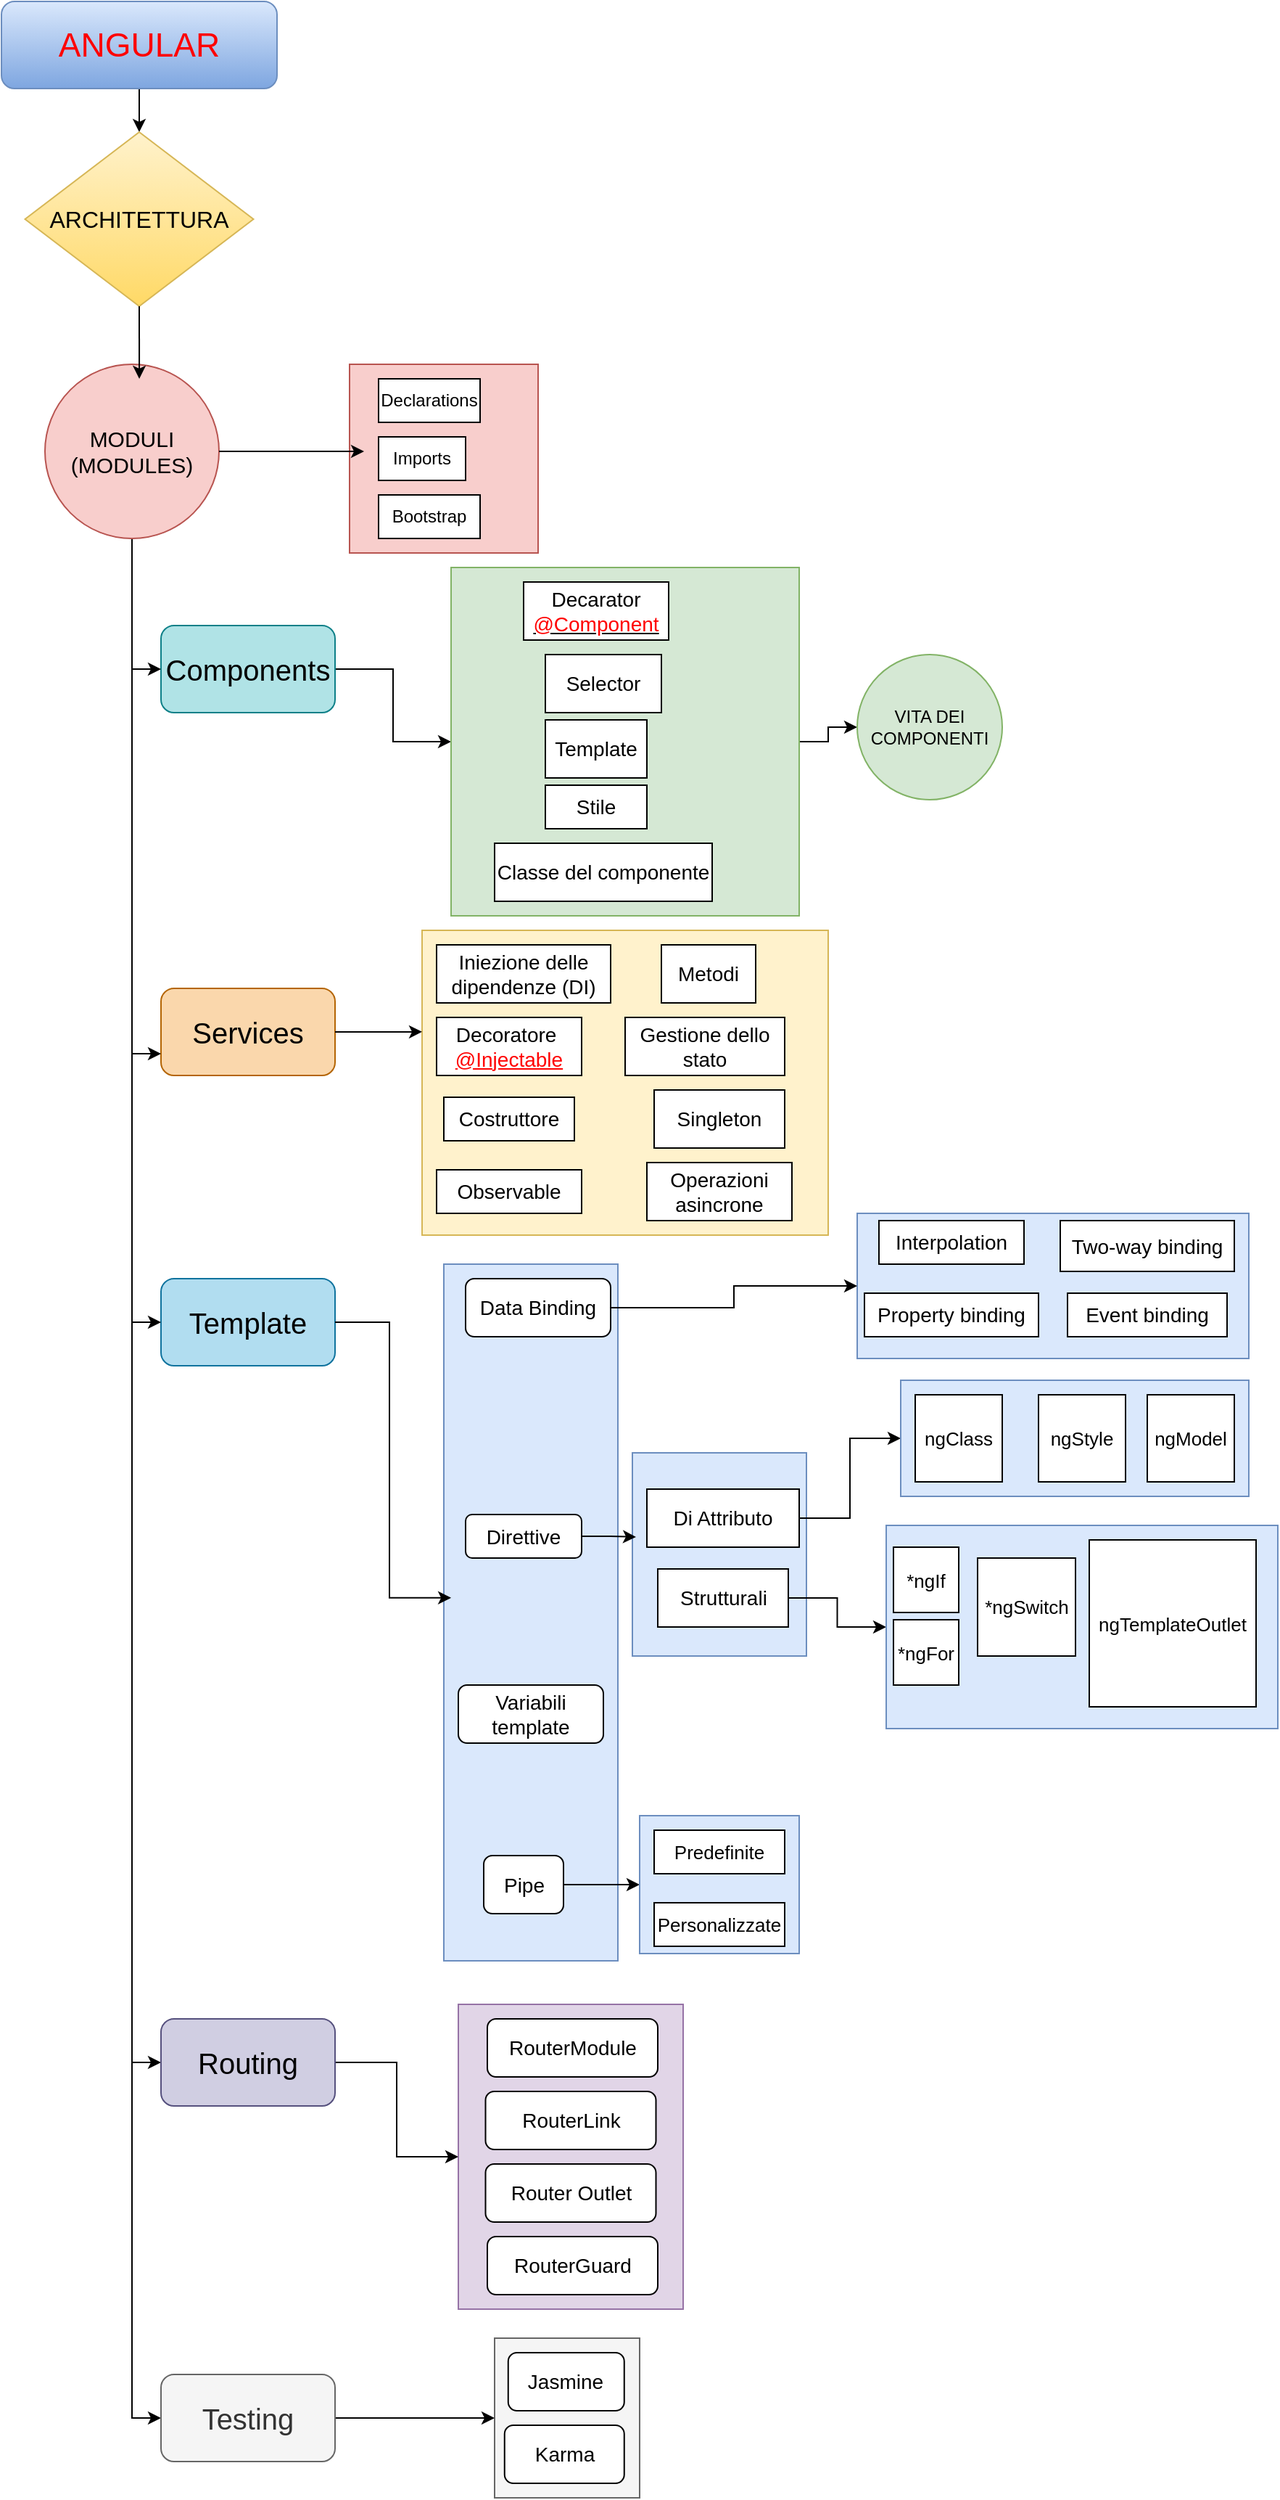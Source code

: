 <mxfile version="26.2.2">
  <diagram name="Page-1" id="Wd6JTCEPmahRTUbheuK-">
    <mxGraphModel dx="1108" dy="762" grid="1" gridSize="10" guides="1" tooltips="1" connect="1" arrows="1" fold="1" page="1" pageScale="1" pageWidth="850" pageHeight="1100" math="0" shadow="0">
      <root>
        <mxCell id="0" />
        <mxCell id="1" parent="0" />
        <mxCell id="MoDvO6KGh-lfzYRNYf0C-13" value="" style="rounded=0;whiteSpace=wrap;html=1;fillColor=#f5f5f5;fontColor=#333333;strokeColor=#666666;" vertex="1" parent="1">
          <mxGeometry x="450" y="1650" width="100" height="110" as="geometry" />
        </mxCell>
        <mxCell id="MoDvO6KGh-lfzYRNYf0C-7" value="" style="rounded=0;whiteSpace=wrap;html=1;fillColor=#e1d5e7;strokeColor=#9673a6;" vertex="1" parent="1">
          <mxGeometry x="425" y="1420" width="155" height="210" as="geometry" />
        </mxCell>
        <mxCell id="bTw6xIEKdrZEimkPICVx-129" value="" style="rounded=0;whiteSpace=wrap;html=1;fillColor=#dae8fc;strokeColor=#6c8ebf;" parent="1" vertex="1">
          <mxGeometry x="415" y="910" width="120" height="480" as="geometry" />
        </mxCell>
        <mxCell id="bTw6xIEKdrZEimkPICVx-107" style="edgeStyle=orthogonalEdgeStyle;rounded=0;orthogonalLoop=1;jettySize=auto;html=1;entryX=0.5;entryY=0;entryDx=0;entryDy=0;" parent="1" source="bTw6xIEKdrZEimkPICVx-3" target="bTw6xIEKdrZEimkPICVx-103" edge="1">
          <mxGeometry relative="1" as="geometry" />
        </mxCell>
        <mxCell id="bTw6xIEKdrZEimkPICVx-3" value="&lt;font style=&quot;font-size: 23px; color: rgb(255, 0, 0);&quot;&gt;ANGULAR&lt;/font&gt;" style="rounded=1;whiteSpace=wrap;html=1;fillColor=#dae8fc;gradientColor=#7ea6e0;strokeColor=#6c8ebf;" parent="1" vertex="1">
          <mxGeometry x="110" y="40" width="190" height="60" as="geometry" />
        </mxCell>
        <mxCell id="bTw6xIEKdrZEimkPICVx-34" value="" style="whiteSpace=wrap;html=1;aspect=fixed;fillColor=#f8cecc;strokeColor=#b85450;" parent="1" vertex="1">
          <mxGeometry x="350" y="290" width="130" height="130" as="geometry" />
        </mxCell>
        <mxCell id="bTw6xIEKdrZEimkPICVx-29" value="Declarations" style="rounded=0;whiteSpace=wrap;html=1;" parent="1" vertex="1">
          <mxGeometry x="370" y="300" width="70" height="30" as="geometry" />
        </mxCell>
        <mxCell id="bTw6xIEKdrZEimkPICVx-30" value="Imports" style="whiteSpace=wrap;html=1;" parent="1" vertex="1">
          <mxGeometry x="370" y="340" width="60" height="30" as="geometry" />
        </mxCell>
        <mxCell id="bTw6xIEKdrZEimkPICVx-31" value="Bootstrap" style="whiteSpace=wrap;html=1;" parent="1" vertex="1">
          <mxGeometry x="370" y="380" width="70" height="30" as="geometry" />
        </mxCell>
        <mxCell id="bTw6xIEKdrZEimkPICVx-132" style="edgeStyle=orthogonalEdgeStyle;rounded=0;orthogonalLoop=1;jettySize=auto;html=1;exitX=1;exitY=0.5;exitDx=0;exitDy=0;entryX=0;entryY=0.5;entryDx=0;entryDy=0;" parent="1" source="bTw6xIEKdrZEimkPICVx-36" target="bTw6xIEKdrZEimkPICVx-46" edge="1">
          <mxGeometry relative="1" as="geometry" />
        </mxCell>
        <mxCell id="bTw6xIEKdrZEimkPICVx-36" value="&lt;font style=&quot;font-size: 20px;&quot;&gt;Components&lt;/font&gt;" style="rounded=1;whiteSpace=wrap;html=1;fillColor=#b0e3e6;strokeColor=#0e8088;" parent="1" vertex="1">
          <mxGeometry x="220" y="470" width="120" height="60" as="geometry" />
        </mxCell>
        <mxCell id="bTw6xIEKdrZEimkPICVx-49" style="edgeStyle=orthogonalEdgeStyle;rounded=0;orthogonalLoop=1;jettySize=auto;html=1;exitX=1;exitY=0.5;exitDx=0;exitDy=0;" parent="1" source="bTw6xIEKdrZEimkPICVx-46" target="bTw6xIEKdrZEimkPICVx-48" edge="1">
          <mxGeometry relative="1" as="geometry" />
        </mxCell>
        <mxCell id="bTw6xIEKdrZEimkPICVx-46" value="" style="whiteSpace=wrap;html=1;aspect=fixed;fillColor=#d5e8d4;strokeColor=#82b366;" parent="1" vertex="1">
          <mxGeometry x="420" y="430" width="240" height="240" as="geometry" />
        </mxCell>
        <mxCell id="bTw6xIEKdrZEimkPICVx-40" value="&lt;font style=&quot;font-size: 14px;&quot;&gt;Decarator &lt;u style=&quot;&quot;&gt;&lt;font style=&quot;color: rgb(255, 0, 0);&quot;&gt;@Component&lt;/font&gt;&lt;/u&gt;&lt;/font&gt;" style="whiteSpace=wrap;html=1;" parent="1" vertex="1">
          <mxGeometry x="470" y="440" width="100" height="40" as="geometry" />
        </mxCell>
        <mxCell id="bTw6xIEKdrZEimkPICVx-42" value="&lt;font style=&quot;font-size: 14px;&quot;&gt;Selector&lt;/font&gt;" style="whiteSpace=wrap;html=1;" parent="1" vertex="1">
          <mxGeometry x="485" y="490" width="80" height="40" as="geometry" />
        </mxCell>
        <mxCell id="bTw6xIEKdrZEimkPICVx-43" value="&lt;font style=&quot;font-size: 14px;&quot;&gt;Template&lt;/font&gt;" style="whiteSpace=wrap;html=1;" parent="1" vertex="1">
          <mxGeometry x="485" y="535" width="70" height="40" as="geometry" />
        </mxCell>
        <mxCell id="bTw6xIEKdrZEimkPICVx-44" value="&lt;font style=&quot;font-size: 14px;&quot;&gt;Stile&lt;/font&gt;" style="whiteSpace=wrap;html=1;" parent="1" vertex="1">
          <mxGeometry x="485" y="580" width="70" height="30" as="geometry" />
        </mxCell>
        <mxCell id="bTw6xIEKdrZEimkPICVx-45" value="&lt;font style=&quot;font-size: 14px;&quot;&gt;Classe del componente&lt;/font&gt;" style="whiteSpace=wrap;html=1;" parent="1" vertex="1">
          <mxGeometry x="450" y="620" width="150" height="40" as="geometry" />
        </mxCell>
        <mxCell id="bTw6xIEKdrZEimkPICVx-48" value="VITA DEI COMPONENTI" style="ellipse;whiteSpace=wrap;html=1;fillColor=#d5e8d4;strokeColor=#82b366;" parent="1" vertex="1">
          <mxGeometry x="700" y="490" width="100" height="100" as="geometry" />
        </mxCell>
        <mxCell id="bTw6xIEKdrZEimkPICVx-51" value="&lt;font style=&quot;font-size: 20px;&quot;&gt;Services&lt;/font&gt;" style="rounded=1;whiteSpace=wrap;html=1;fillColor=#fad7ac;strokeColor=#b46504;" parent="1" vertex="1">
          <mxGeometry x="220" y="720" width="120" height="60" as="geometry" />
        </mxCell>
        <mxCell id="bTw6xIEKdrZEimkPICVx-63" value="" style="rounded=0;whiteSpace=wrap;html=1;fillColor=#fff2cc;strokeColor=#d6b656;" parent="1" vertex="1">
          <mxGeometry x="400" y="680" width="280" height="210" as="geometry" />
        </mxCell>
        <mxCell id="bTw6xIEKdrZEimkPICVx-53" value="&lt;font style=&quot;font-size: 14px;&quot;&gt;Iniezione delle dipendenze (DI)&lt;/font&gt;" style="whiteSpace=wrap;html=1;" parent="1" vertex="1">
          <mxGeometry x="410" y="690" width="120" height="40" as="geometry" />
        </mxCell>
        <mxCell id="bTw6xIEKdrZEimkPICVx-54" value="&lt;font style=&quot;font-size: 14px;&quot;&gt;Decoratore&amp;nbsp;&lt;/font&gt;&lt;div&gt;&lt;font style=&quot;font-size: 14px; color: rgb(255, 0, 0);&quot;&gt;&lt;u&gt;@Injectable&lt;/u&gt;&lt;/font&gt;&lt;/div&gt;" style="whiteSpace=wrap;html=1;" parent="1" vertex="1">
          <mxGeometry x="410" y="740" width="100" height="40" as="geometry" />
        </mxCell>
        <mxCell id="bTw6xIEKdrZEimkPICVx-56" value="&lt;font style=&quot;font-size: 14px;&quot;&gt;Costruttore&lt;/font&gt;" style="whiteSpace=wrap;html=1;" parent="1" vertex="1">
          <mxGeometry x="415" y="795" width="90" height="30" as="geometry" />
        </mxCell>
        <mxCell id="bTw6xIEKdrZEimkPICVx-57" value="&lt;font style=&quot;font-size: 14px;&quot;&gt;Observable&lt;/font&gt;" style="whiteSpace=wrap;html=1;" parent="1" vertex="1">
          <mxGeometry x="410" y="845" width="100" height="30" as="geometry" />
        </mxCell>
        <mxCell id="bTw6xIEKdrZEimkPICVx-58" value="&lt;font style=&quot;font-size: 14px;&quot;&gt;Metodi&lt;/font&gt;" style="whiteSpace=wrap;html=1;" parent="1" vertex="1">
          <mxGeometry x="565" y="690" width="65" height="40" as="geometry" />
        </mxCell>
        <mxCell id="bTw6xIEKdrZEimkPICVx-59" value="&lt;font style=&quot;font-size: 14px;&quot;&gt;Gestione dello stato&lt;/font&gt;" style="whiteSpace=wrap;html=1;" parent="1" vertex="1">
          <mxGeometry x="540" y="740" width="110" height="40" as="geometry" />
        </mxCell>
        <mxCell id="bTw6xIEKdrZEimkPICVx-60" value="&lt;font style=&quot;font-size: 14px;&quot;&gt;Singleton&lt;/font&gt;" style="whiteSpace=wrap;html=1;" parent="1" vertex="1">
          <mxGeometry x="560" y="790" width="90" height="40" as="geometry" />
        </mxCell>
        <mxCell id="bTw6xIEKdrZEimkPICVx-61" value="&lt;font style=&quot;font-size: 14px;&quot;&gt;Operazioni asincrone&lt;/font&gt;" style="whiteSpace=wrap;html=1;" parent="1" vertex="1">
          <mxGeometry x="555" y="840" width="100" height="40" as="geometry" />
        </mxCell>
        <mxCell id="bTw6xIEKdrZEimkPICVx-66" style="edgeStyle=orthogonalEdgeStyle;rounded=0;orthogonalLoop=1;jettySize=auto;html=1;exitX=1;exitY=0.5;exitDx=0;exitDy=0;entryX=0;entryY=0.333;entryDx=0;entryDy=0;entryPerimeter=0;" parent="1" source="bTw6xIEKdrZEimkPICVx-51" target="bTw6xIEKdrZEimkPICVx-63" edge="1">
          <mxGeometry relative="1" as="geometry" />
        </mxCell>
        <mxCell id="bTw6xIEKdrZEimkPICVx-67" value="&lt;font style=&quot;font-size: 20px;&quot;&gt;Template&lt;/font&gt;" style="rounded=1;whiteSpace=wrap;html=1;fillColor=#b1ddf0;strokeColor=#10739e;" parent="1" vertex="1">
          <mxGeometry x="220" y="920" width="120" height="60" as="geometry" />
        </mxCell>
        <mxCell id="bTw6xIEKdrZEimkPICVx-77" value="" style="rounded=0;whiteSpace=wrap;html=1;fillColor=#dae8fc;strokeColor=#6c8ebf;" parent="1" vertex="1">
          <mxGeometry x="700" y="875" width="270" height="100" as="geometry" />
        </mxCell>
        <mxCell id="bTw6xIEKdrZEimkPICVx-73" value="&lt;font style=&quot;font-size: 14px;&quot;&gt;Interpolation&lt;/font&gt;" style="whiteSpace=wrap;html=1;" parent="1" vertex="1">
          <mxGeometry x="715" y="880" width="100" height="30" as="geometry" />
        </mxCell>
        <mxCell id="bTw6xIEKdrZEimkPICVx-74" value="&lt;font style=&quot;font-size: 14px;&quot;&gt;Property binding&lt;/font&gt;" style="whiteSpace=wrap;html=1;" parent="1" vertex="1">
          <mxGeometry x="705" y="930" width="120" height="30" as="geometry" />
        </mxCell>
        <mxCell id="bTw6xIEKdrZEimkPICVx-75" value="&lt;font style=&quot;font-size: 14px;&quot;&gt;Event binding&lt;/font&gt;" style="whiteSpace=wrap;html=1;" parent="1" vertex="1">
          <mxGeometry x="845" y="930" width="110" height="30" as="geometry" />
        </mxCell>
        <mxCell id="bTw6xIEKdrZEimkPICVx-76" value="&lt;font style=&quot;font-size: 14px;&quot;&gt;Two-way binding&lt;/font&gt;" style="whiteSpace=wrap;html=1;" parent="1" vertex="1">
          <mxGeometry x="840" y="880" width="120" height="35" as="geometry" />
        </mxCell>
        <mxCell id="bTw6xIEKdrZEimkPICVx-81" value="" style="rounded=0;whiteSpace=wrap;html=1;fillColor=#dae8fc;strokeColor=#6c8ebf;" parent="1" vertex="1">
          <mxGeometry x="545" y="1040" width="120" height="140" as="geometry" />
        </mxCell>
        <mxCell id="bTw6xIEKdrZEimkPICVx-90" style="edgeStyle=orthogonalEdgeStyle;rounded=0;orthogonalLoop=1;jettySize=auto;html=1;exitX=1;exitY=0.5;exitDx=0;exitDy=0;entryX=0;entryY=0.5;entryDx=0;entryDy=0;" parent="1" source="bTw6xIEKdrZEimkPICVx-79" target="bTw6xIEKdrZEimkPICVx-89" edge="1">
          <mxGeometry relative="1" as="geometry" />
        </mxCell>
        <mxCell id="bTw6xIEKdrZEimkPICVx-79" value="&lt;font style=&quot;font-size: 14px;&quot;&gt;Di Attributo&lt;/font&gt;" style="whiteSpace=wrap;html=1;" parent="1" vertex="1">
          <mxGeometry x="555" y="1065" width="105" height="40" as="geometry" />
        </mxCell>
        <mxCell id="bTw6xIEKdrZEimkPICVx-97" style="edgeStyle=orthogonalEdgeStyle;rounded=0;orthogonalLoop=1;jettySize=auto;html=1;exitX=1;exitY=0.5;exitDx=0;exitDy=0;entryX=0;entryY=0.5;entryDx=0;entryDy=0;" parent="1" source="bTw6xIEKdrZEimkPICVx-80" target="bTw6xIEKdrZEimkPICVx-96" edge="1">
          <mxGeometry relative="1" as="geometry" />
        </mxCell>
        <mxCell id="bTw6xIEKdrZEimkPICVx-80" value="&lt;font style=&quot;font-size: 14px;&quot;&gt;Strutturali&lt;/font&gt;" style="whiteSpace=wrap;html=1;" parent="1" vertex="1">
          <mxGeometry x="562.5" y="1120" width="90" height="40" as="geometry" />
        </mxCell>
        <mxCell id="bTw6xIEKdrZEimkPICVx-89" value="" style="rounded=0;whiteSpace=wrap;html=1;fillColor=#dae8fc;strokeColor=#6c8ebf;" parent="1" vertex="1">
          <mxGeometry x="730" y="990" width="240" height="80" as="geometry" />
        </mxCell>
        <mxCell id="bTw6xIEKdrZEimkPICVx-85" value="&lt;font style=&quot;font-size: 13px;&quot;&gt;ngClass&lt;/font&gt;" style="whiteSpace=wrap;html=1;aspect=fixed;" parent="1" vertex="1">
          <mxGeometry x="740" y="1000" width="60" height="60" as="geometry" />
        </mxCell>
        <mxCell id="bTw6xIEKdrZEimkPICVx-87" value="&lt;font style=&quot;font-size: 13px;&quot;&gt;ngStyle&lt;/font&gt;" style="whiteSpace=wrap;html=1;aspect=fixed;" parent="1" vertex="1">
          <mxGeometry x="825" y="1000" width="60" height="60" as="geometry" />
        </mxCell>
        <mxCell id="bTw6xIEKdrZEimkPICVx-88" value="&lt;font style=&quot;font-size: 13px;&quot;&gt;ngModel&lt;/font&gt;" style="whiteSpace=wrap;html=1;aspect=fixed;" parent="1" vertex="1">
          <mxGeometry x="900" y="1000" width="60" height="60" as="geometry" />
        </mxCell>
        <mxCell id="bTw6xIEKdrZEimkPICVx-96" value="" style="rounded=0;whiteSpace=wrap;html=1;fillColor=#dae8fc;strokeColor=#6c8ebf;" parent="1" vertex="1">
          <mxGeometry x="720" y="1090" width="270" height="140" as="geometry" />
        </mxCell>
        <mxCell id="bTw6xIEKdrZEimkPICVx-91" value="&lt;font style=&quot;font-size: 13px;&quot;&gt;*ngIf&lt;/font&gt;" style="whiteSpace=wrap;html=1;aspect=fixed;" parent="1" vertex="1">
          <mxGeometry x="725" y="1105" width="45" height="45" as="geometry" />
        </mxCell>
        <mxCell id="bTw6xIEKdrZEimkPICVx-92" value="&lt;font style=&quot;font-size: 13px;&quot;&gt;*ngFor&lt;/font&gt;" style="whiteSpace=wrap;html=1;aspect=fixed;" parent="1" vertex="1">
          <mxGeometry x="725" y="1155" width="45" height="45" as="geometry" />
        </mxCell>
        <mxCell id="bTw6xIEKdrZEimkPICVx-93" value="&lt;font style=&quot;font-size: 13px;&quot;&gt;*ngSwitch&lt;/font&gt;" style="whiteSpace=wrap;html=1;aspect=fixed;" parent="1" vertex="1">
          <mxGeometry x="783" y="1112.5" width="67.5" height="67.5" as="geometry" />
        </mxCell>
        <mxCell id="bTw6xIEKdrZEimkPICVx-95" value="&lt;span style=&quot;font-size: 13px;&quot;&gt;ngTemplateOutlet&lt;/span&gt;" style="whiteSpace=wrap;html=1;aspect=fixed;" parent="1" vertex="1">
          <mxGeometry x="860" y="1100" width="115" height="115" as="geometry" />
        </mxCell>
        <mxCell id="bTw6xIEKdrZEimkPICVx-100" style="edgeStyle=orthogonalEdgeStyle;rounded=0;orthogonalLoop=1;jettySize=auto;html=1;exitX=1;exitY=0.5;exitDx=0;exitDy=0;entryX=0;entryY=0.5;entryDx=0;entryDy=0;" parent="1" source="bTw6xIEKdrZEimkPICVx-99" target="bTw6xIEKdrZEimkPICVx-77" edge="1">
          <mxGeometry relative="1" as="geometry" />
        </mxCell>
        <mxCell id="bTw6xIEKdrZEimkPICVx-99" value="&lt;font style=&quot;font-size: 14px;&quot;&gt;Data Binding&lt;/font&gt;" style="rounded=1;whiteSpace=wrap;html=1;" parent="1" vertex="1">
          <mxGeometry x="430" y="920" width="100" height="40" as="geometry" />
        </mxCell>
        <mxCell id="bTw6xIEKdrZEimkPICVx-101" value="&lt;font style=&quot;font-size: 14px;&quot;&gt;Direttive&lt;/font&gt;" style="rounded=1;whiteSpace=wrap;html=1;" parent="1" vertex="1">
          <mxGeometry x="430" y="1082.5" width="80" height="30" as="geometry" />
        </mxCell>
        <mxCell id="bTw6xIEKdrZEimkPICVx-102" style="edgeStyle=orthogonalEdgeStyle;rounded=0;orthogonalLoop=1;jettySize=auto;html=1;entryX=0.021;entryY=0.414;entryDx=0;entryDy=0;entryPerimeter=0;" parent="1" source="bTw6xIEKdrZEimkPICVx-101" target="bTw6xIEKdrZEimkPICVx-81" edge="1">
          <mxGeometry relative="1" as="geometry" />
        </mxCell>
        <mxCell id="bTw6xIEKdrZEimkPICVx-103" value="&lt;font style=&quot;font-size: 16px;&quot;&gt;ARCHITETTURA&lt;/font&gt;" style="rhombus;whiteSpace=wrap;html=1;fillColor=#fff2cc;gradientColor=#ffd966;strokeColor=#d6b656;" parent="1" vertex="1">
          <mxGeometry x="126.25" y="130" width="157.5" height="120" as="geometry" />
        </mxCell>
        <mxCell id="bTw6xIEKdrZEimkPICVx-112" style="edgeStyle=orthogonalEdgeStyle;rounded=0;orthogonalLoop=1;jettySize=auto;html=1;exitX=0.5;exitY=1;exitDx=0;exitDy=0;entryX=0;entryY=0.5;entryDx=0;entryDy=0;" parent="1" source="bTw6xIEKdrZEimkPICVx-106" target="bTw6xIEKdrZEimkPICVx-36" edge="1">
          <mxGeometry relative="1" as="geometry">
            <Array as="points">
              <mxPoint x="200" y="500" />
            </Array>
          </mxGeometry>
        </mxCell>
        <mxCell id="bTw6xIEKdrZEimkPICVx-113" style="edgeStyle=orthogonalEdgeStyle;rounded=0;orthogonalLoop=1;jettySize=auto;html=1;entryX=0;entryY=0.75;entryDx=0;entryDy=0;" parent="1" source="bTw6xIEKdrZEimkPICVx-106" target="bTw6xIEKdrZEimkPICVx-51" edge="1">
          <mxGeometry relative="1" as="geometry" />
        </mxCell>
        <mxCell id="bTw6xIEKdrZEimkPICVx-114" style="edgeStyle=orthogonalEdgeStyle;rounded=0;orthogonalLoop=1;jettySize=auto;html=1;exitX=0.5;exitY=1;exitDx=0;exitDy=0;entryX=0;entryY=0.5;entryDx=0;entryDy=0;" parent="1" source="bTw6xIEKdrZEimkPICVx-106" target="bTw6xIEKdrZEimkPICVx-67" edge="1">
          <mxGeometry relative="1" as="geometry" />
        </mxCell>
        <mxCell id="bTw6xIEKdrZEimkPICVx-134" style="edgeStyle=orthogonalEdgeStyle;rounded=0;orthogonalLoop=1;jettySize=auto;html=1;exitX=0.5;exitY=1;exitDx=0;exitDy=0;entryX=0;entryY=0.5;entryDx=0;entryDy=0;" parent="1" source="bTw6xIEKdrZEimkPICVx-106" target="bTw6xIEKdrZEimkPICVx-133" edge="1">
          <mxGeometry relative="1" as="geometry" />
        </mxCell>
        <mxCell id="MoDvO6KGh-lfzYRNYf0C-10" style="edgeStyle=orthogonalEdgeStyle;rounded=0;orthogonalLoop=1;jettySize=auto;html=1;exitX=0.5;exitY=1;exitDx=0;exitDy=0;entryX=0;entryY=0.5;entryDx=0;entryDy=0;" edge="1" parent="1" source="bTw6xIEKdrZEimkPICVx-106" target="MoDvO6KGh-lfzYRNYf0C-9">
          <mxGeometry relative="1" as="geometry" />
        </mxCell>
        <mxCell id="bTw6xIEKdrZEimkPICVx-106" value="&lt;font style=&quot;font-size: 15px;&quot;&gt;MODULI&lt;/font&gt;&lt;div&gt;&lt;font style=&quot;font-size: 15px;&quot;&gt;(MODULES)&lt;/font&gt;&lt;/div&gt;" style="ellipse;whiteSpace=wrap;html=1;aspect=fixed;fillColor=#f8cecc;strokeColor=#b85450;" parent="1" vertex="1">
          <mxGeometry x="140" y="290" width="120" height="120" as="geometry" />
        </mxCell>
        <mxCell id="bTw6xIEKdrZEimkPICVx-109" style="edgeStyle=orthogonalEdgeStyle;rounded=0;orthogonalLoop=1;jettySize=auto;html=1;exitX=0.5;exitY=1;exitDx=0;exitDy=0;entryX=0.542;entryY=0.083;entryDx=0;entryDy=0;entryPerimeter=0;" parent="1" source="bTw6xIEKdrZEimkPICVx-103" target="bTw6xIEKdrZEimkPICVx-106" edge="1">
          <mxGeometry relative="1" as="geometry" />
        </mxCell>
        <mxCell id="bTw6xIEKdrZEimkPICVx-110" style="edgeStyle=orthogonalEdgeStyle;rounded=0;orthogonalLoop=1;jettySize=auto;html=1;entryX=0.077;entryY=0.462;entryDx=0;entryDy=0;entryPerimeter=0;" parent="1" source="bTw6xIEKdrZEimkPICVx-106" target="bTw6xIEKdrZEimkPICVx-34" edge="1">
          <mxGeometry relative="1" as="geometry" />
        </mxCell>
        <mxCell id="bTw6xIEKdrZEimkPICVx-115" value="&lt;font style=&quot;font-size: 14px;&quot;&gt;Variabili template&lt;/font&gt;" style="rounded=1;whiteSpace=wrap;html=1;" parent="1" vertex="1">
          <mxGeometry x="425" y="1200" width="100" height="40" as="geometry" />
        </mxCell>
        <mxCell id="bTw6xIEKdrZEimkPICVx-128" style="edgeStyle=orthogonalEdgeStyle;rounded=0;orthogonalLoop=1;jettySize=auto;html=1;exitX=1;exitY=0.5;exitDx=0;exitDy=0;" parent="1" source="bTw6xIEKdrZEimkPICVx-116" target="bTw6xIEKdrZEimkPICVx-119" edge="1">
          <mxGeometry relative="1" as="geometry" />
        </mxCell>
        <mxCell id="bTw6xIEKdrZEimkPICVx-116" value="&lt;span style=&quot;font-size: 14px;&quot;&gt;Pipe&lt;/span&gt;" style="rounded=1;whiteSpace=wrap;html=1;" parent="1" vertex="1">
          <mxGeometry x="442.5" y="1317.5" width="55" height="40" as="geometry" />
        </mxCell>
        <mxCell id="bTw6xIEKdrZEimkPICVx-119" value="" style="rounded=0;whiteSpace=wrap;html=1;fillColor=#dae8fc;strokeColor=#6c8ebf;" parent="1" vertex="1">
          <mxGeometry x="550" y="1290" width="110" height="95" as="geometry" />
        </mxCell>
        <mxCell id="bTw6xIEKdrZEimkPICVx-117" value="&lt;font style=&quot;font-size: 13px;&quot;&gt;Predefinite&lt;/font&gt;" style="rounded=0;whiteSpace=wrap;html=1;" parent="1" vertex="1">
          <mxGeometry x="560" y="1300" width="90" height="30" as="geometry" />
        </mxCell>
        <mxCell id="bTw6xIEKdrZEimkPICVx-118" value="&lt;font style=&quot;font-size: 13px;&quot;&gt;Personalizzate&lt;/font&gt;" style="rounded=0;whiteSpace=wrap;html=1;" parent="1" vertex="1">
          <mxGeometry x="560" y="1350" width="90" height="30" as="geometry" />
        </mxCell>
        <mxCell id="bTw6xIEKdrZEimkPICVx-120" style="edgeStyle=orthogonalEdgeStyle;rounded=0;orthogonalLoop=1;jettySize=auto;html=1;exitX=0.5;exitY=1;exitDx=0;exitDy=0;" parent="1" source="bTw6xIEKdrZEimkPICVx-117" target="bTw6xIEKdrZEimkPICVx-117" edge="1">
          <mxGeometry relative="1" as="geometry" />
        </mxCell>
        <mxCell id="bTw6xIEKdrZEimkPICVx-131" style="edgeStyle=orthogonalEdgeStyle;rounded=0;orthogonalLoop=1;jettySize=auto;html=1;exitX=1;exitY=0.5;exitDx=0;exitDy=0;entryX=0.042;entryY=0.479;entryDx=0;entryDy=0;entryPerimeter=0;" parent="1" source="bTw6xIEKdrZEimkPICVx-67" target="bTw6xIEKdrZEimkPICVx-129" edge="1">
          <mxGeometry relative="1" as="geometry" />
        </mxCell>
        <mxCell id="MoDvO6KGh-lfzYRNYf0C-8" style="edgeStyle=orthogonalEdgeStyle;rounded=0;orthogonalLoop=1;jettySize=auto;html=1;exitX=1;exitY=0.5;exitDx=0;exitDy=0;entryX=0;entryY=0.5;entryDx=0;entryDy=0;" edge="1" parent="1" source="bTw6xIEKdrZEimkPICVx-133" target="MoDvO6KGh-lfzYRNYf0C-7">
          <mxGeometry relative="1" as="geometry" />
        </mxCell>
        <mxCell id="bTw6xIEKdrZEimkPICVx-133" value="&lt;font style=&quot;font-size: 20px;&quot;&gt;Routing&lt;/font&gt;" style="rounded=1;whiteSpace=wrap;html=1;fillColor=#d0cee2;strokeColor=#56517e;" parent="1" vertex="1">
          <mxGeometry x="220" y="1430" width="120" height="60" as="geometry" />
        </mxCell>
        <mxCell id="MoDvO6KGh-lfzYRNYf0C-1" value="&lt;span style=&quot;font-size: 14px;&quot;&gt;RouterModule&lt;/span&gt;" style="rounded=1;whiteSpace=wrap;html=1;" vertex="1" parent="1">
          <mxGeometry x="445" y="1430" width="117.5" height="40" as="geometry" />
        </mxCell>
        <mxCell id="MoDvO6KGh-lfzYRNYf0C-2" value="&lt;span style=&quot;font-size: 14px;&quot;&gt;RouterLink&lt;/span&gt;" style="rounded=1;whiteSpace=wrap;html=1;" vertex="1" parent="1">
          <mxGeometry x="443.75" y="1480" width="117.5" height="40" as="geometry" />
        </mxCell>
        <mxCell id="MoDvO6KGh-lfzYRNYf0C-3" value="&lt;span style=&quot;font-size: 14px;&quot;&gt;RouterGuard&lt;/span&gt;" style="rounded=1;whiteSpace=wrap;html=1;" vertex="1" parent="1">
          <mxGeometry x="445" y="1580" width="117.5" height="40" as="geometry" />
        </mxCell>
        <mxCell id="MoDvO6KGh-lfzYRNYf0C-4" value="&lt;span style=&quot;font-size: 14px;&quot;&gt;Router Outlet&lt;/span&gt;" style="rounded=1;whiteSpace=wrap;html=1;" vertex="1" parent="1">
          <mxGeometry x="443.75" y="1530" width="117.5" height="40" as="geometry" />
        </mxCell>
        <mxCell id="MoDvO6KGh-lfzYRNYf0C-14" style="edgeStyle=orthogonalEdgeStyle;rounded=0;orthogonalLoop=1;jettySize=auto;html=1;entryX=0;entryY=0.5;entryDx=0;entryDy=0;" edge="1" parent="1" source="MoDvO6KGh-lfzYRNYf0C-9" target="MoDvO6KGh-lfzYRNYf0C-13">
          <mxGeometry relative="1" as="geometry" />
        </mxCell>
        <mxCell id="MoDvO6KGh-lfzYRNYf0C-9" value="&lt;font style=&quot;font-size: 20px;&quot;&gt;Testing&lt;/font&gt;" style="rounded=1;whiteSpace=wrap;html=1;fillColor=#f5f5f5;strokeColor=#666666;fontColor=#333333;" vertex="1" parent="1">
          <mxGeometry x="220" y="1675" width="120" height="60" as="geometry" />
        </mxCell>
        <mxCell id="MoDvO6KGh-lfzYRNYf0C-11" value="&lt;span style=&quot;font-size: 14px;&quot;&gt;Jasmine&lt;/span&gt;" style="rounded=1;whiteSpace=wrap;html=1;" vertex="1" parent="1">
          <mxGeometry x="459.38" y="1660" width="80" height="40" as="geometry" />
        </mxCell>
        <mxCell id="MoDvO6KGh-lfzYRNYf0C-12" value="&lt;span style=&quot;font-size: 14px;&quot;&gt;Karma&lt;/span&gt;" style="rounded=1;whiteSpace=wrap;html=1;" vertex="1" parent="1">
          <mxGeometry x="456.88" y="1710" width="82.5" height="40" as="geometry" />
        </mxCell>
      </root>
    </mxGraphModel>
  </diagram>
</mxfile>

